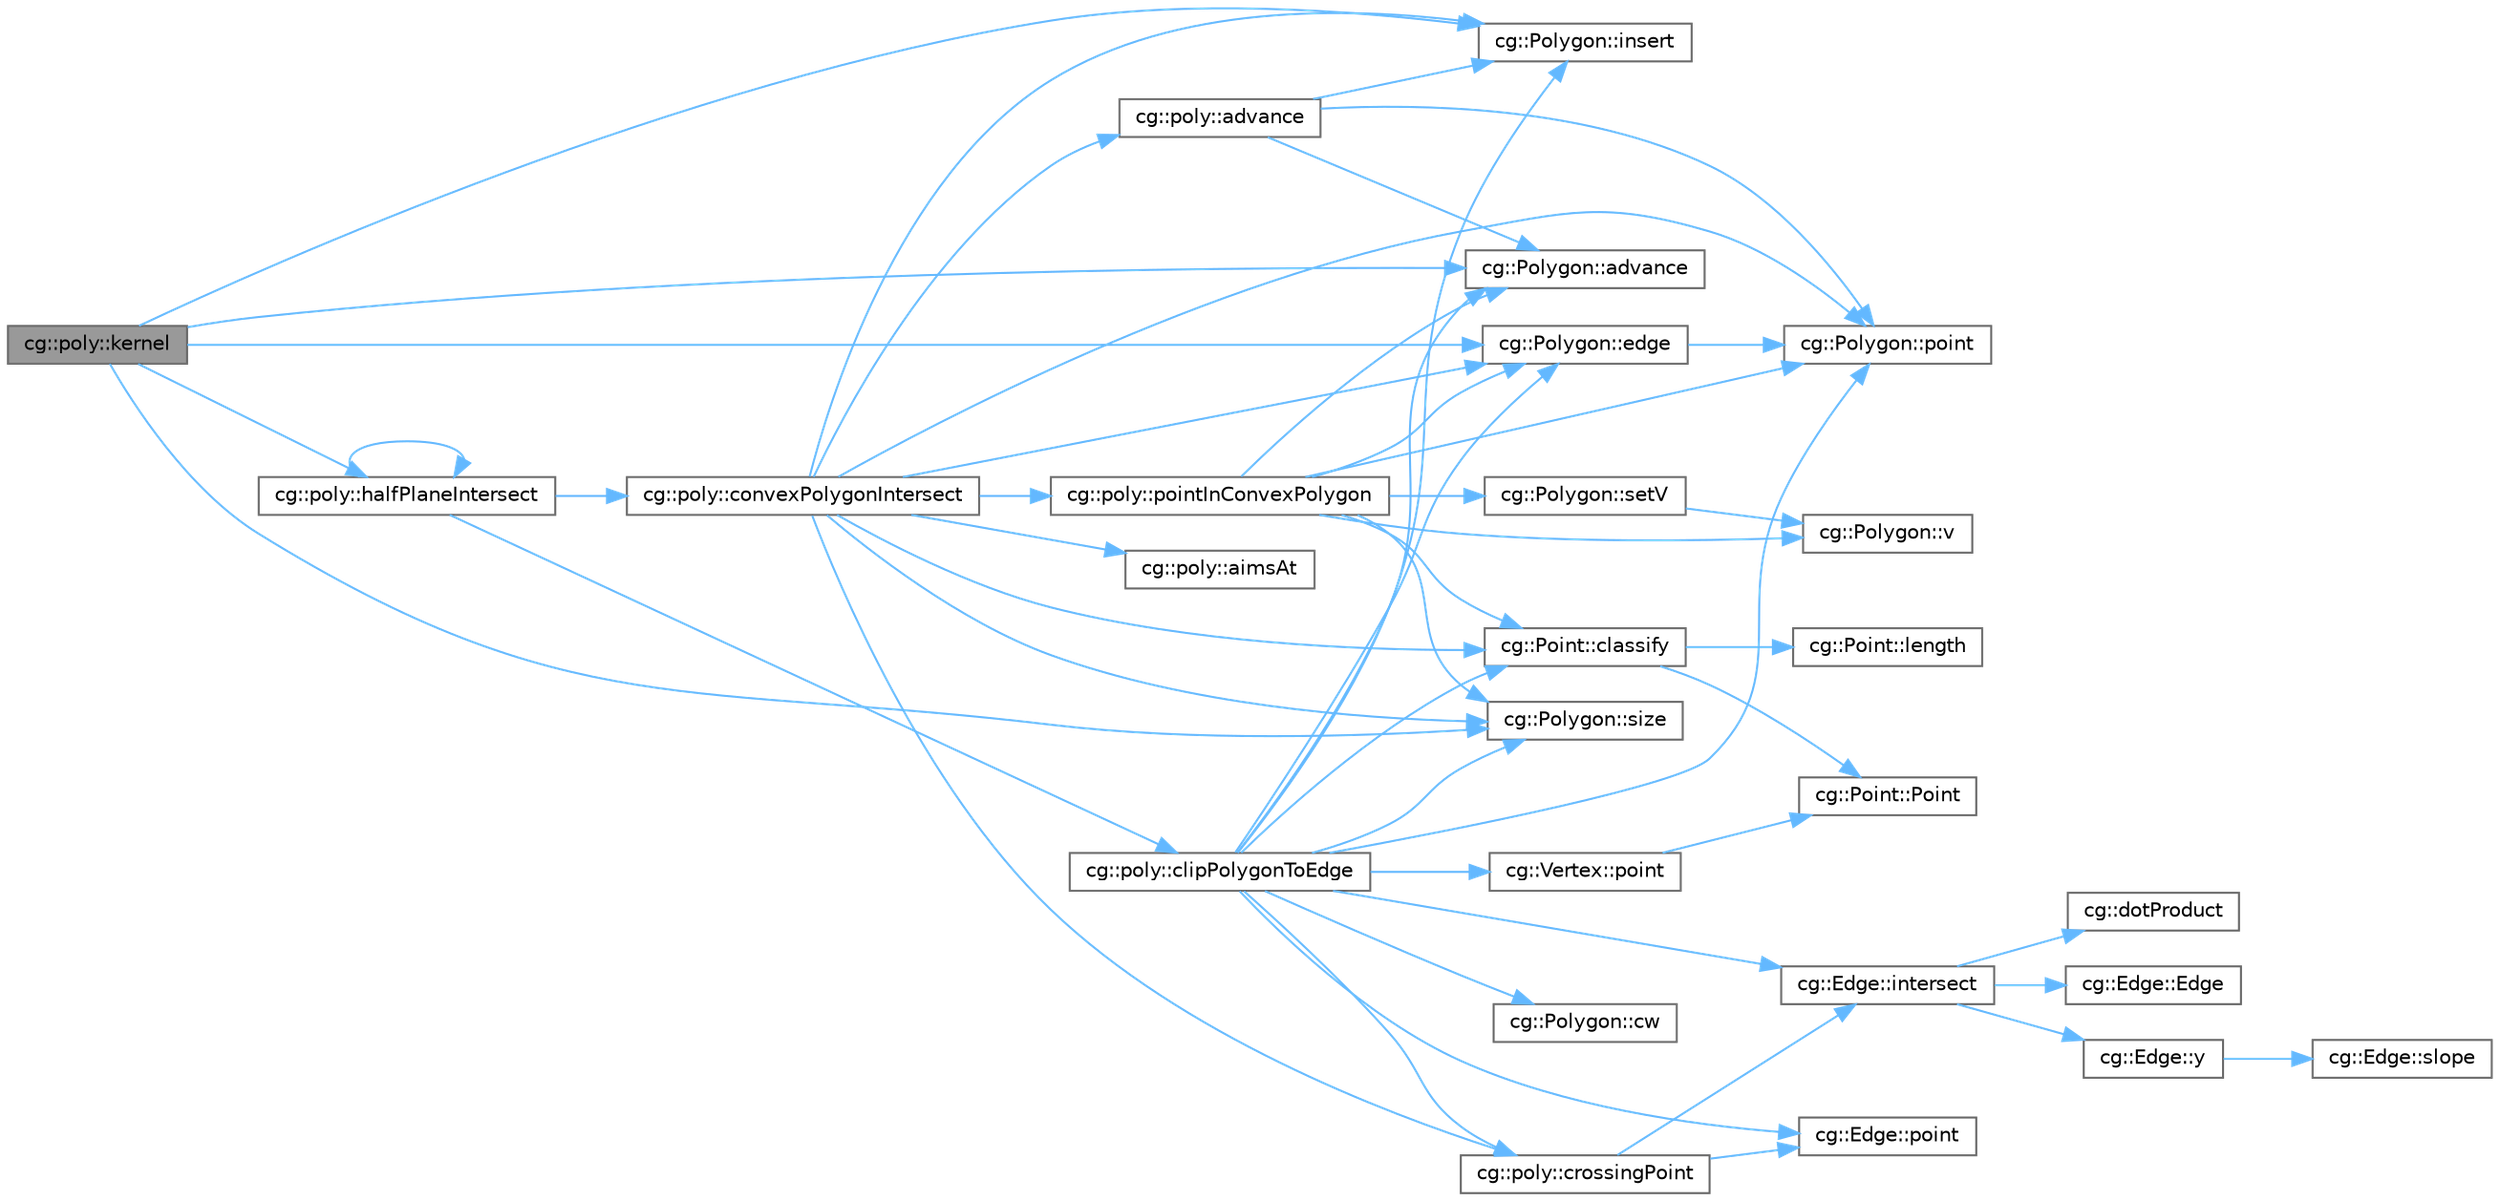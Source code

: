 digraph "cg::poly::kernel"
{
 // LATEX_PDF_SIZE
  bgcolor="transparent";
  edge [fontname=Helvetica,fontsize=10,labelfontname=Helvetica,labelfontsize=10];
  node [fontname=Helvetica,fontsize=10,shape=box,height=0.2,width=0.4];
  rankdir="LR";
  Node1 [id="Node000001",label="cg::poly::kernel",height=0.2,width=0.4,color="gray40", fillcolor="grey60", style="filled", fontcolor="black",tooltip=" "];
  Node1 -> Node2 [id="edge1_Node000001_Node000002",color="steelblue1",style="solid",tooltip=" "];
  Node2 [id="Node000002",label="cg::Polygon::advance",height=0.2,width=0.4,color="grey40", fillcolor="white", style="filled",URL="$classcg_1_1_polygon.html#ad70f56c3905fbb6c4a417b4e6a715d67",tooltip=" "];
  Node1 -> Node3 [id="edge2_Node000001_Node000003",color="steelblue1",style="solid",tooltip=" "];
  Node3 [id="Node000003",label="cg::Polygon::edge",height=0.2,width=0.4,color="grey40", fillcolor="white", style="filled",URL="$classcg_1_1_polygon.html#a319770679b1d4a588f7191e9cfbfece0",tooltip=" "];
  Node3 -> Node4 [id="edge3_Node000003_Node000004",color="steelblue1",style="solid",tooltip=" "];
  Node4 [id="Node000004",label="cg::Polygon::point",height=0.2,width=0.4,color="grey40", fillcolor="white", style="filled",URL="$classcg_1_1_polygon.html#a756ba87fea40443c56c35326f5a03481",tooltip=" "];
  Node1 -> Node5 [id="edge4_Node000001_Node000005",color="steelblue1",style="solid",tooltip=" "];
  Node5 [id="Node000005",label="cg::poly::halfPlaneIntersect",height=0.2,width=0.4,color="grey40", fillcolor="white", style="filled",URL="$namespacecg_1_1poly.html#a09310b8f00447a1c3c558a3aac90f078",tooltip=" "];
  Node5 -> Node6 [id="edge5_Node000005_Node000006",color="steelblue1",style="solid",tooltip=" "];
  Node6 [id="Node000006",label="cg::poly::clipPolygonToEdge",height=0.2,width=0.4,color="grey40", fillcolor="white", style="filled",URL="$namespacecg_1_1poly.html#a5dddc462736980e4777290d5009cbb13",tooltip=" "];
  Node6 -> Node2 [id="edge6_Node000006_Node000002",color="steelblue1",style="solid",tooltip=" "];
  Node6 -> Node7 [id="edge7_Node000006_Node000007",color="steelblue1",style="solid",tooltip=" "];
  Node7 [id="Node000007",label="cg::Point::classify",height=0.2,width=0.4,color="grey40", fillcolor="white", style="filled",URL="$classcg_1_1_point.html#aeb6ac0dd5fcdd6f3817b4b9cf50e0375",tooltip=" "];
  Node7 -> Node8 [id="edge8_Node000007_Node000008",color="steelblue1",style="solid",tooltip=" "];
  Node8 [id="Node000008",label="cg::Point::length",height=0.2,width=0.4,color="grey40", fillcolor="white", style="filled",URL="$classcg_1_1_point.html#af86bdbc41e34c5159f2e35c9de75299a",tooltip=" "];
  Node7 -> Node9 [id="edge9_Node000007_Node000009",color="steelblue1",style="solid",tooltip=" "];
  Node9 [id="Node000009",label="cg::Point::Point",height=0.2,width=0.4,color="grey40", fillcolor="white", style="filled",URL="$classcg_1_1_point.html#a97a9be699fb6bae85a47ebf75177ca67",tooltip=" "];
  Node6 -> Node10 [id="edge10_Node000006_Node000010",color="steelblue1",style="solid",tooltip=" "];
  Node10 [id="Node000010",label="cg::poly::crossingPoint",height=0.2,width=0.4,color="grey40", fillcolor="white", style="filled",URL="$namespacecg_1_1poly.html#ab2a94b7d80bd51cd429f3019acbfedf8",tooltip=" "];
  Node10 -> Node11 [id="edge11_Node000010_Node000011",color="steelblue1",style="solid",tooltip=" "];
  Node11 [id="Node000011",label="cg::Edge::intersect",height=0.2,width=0.4,color="grey40", fillcolor="white", style="filled",URL="$classcg_1_1_edge.html#a38af578e3e6b71bfc35f7ede286691de",tooltip=" "];
  Node11 -> Node12 [id="edge12_Node000011_Node000012",color="steelblue1",style="solid",tooltip=" "];
  Node12 [id="Node000012",label="cg::dotProduct",height=0.2,width=0.4,color="grey40", fillcolor="white", style="filled",URL="$namespacecg.html#a6a74554070e23984ce38c17315c1f4eb",tooltip=" "];
  Node11 -> Node13 [id="edge13_Node000011_Node000013",color="steelblue1",style="solid",tooltip=" "];
  Node13 [id="Node000013",label="cg::Edge::Edge",height=0.2,width=0.4,color="grey40", fillcolor="white", style="filled",URL="$classcg_1_1_edge.html#a0c6ba0b19e0d6547132e18eedf4aada6",tooltip=" "];
  Node11 -> Node14 [id="edge14_Node000011_Node000014",color="steelblue1",style="solid",tooltip=" "];
  Node14 [id="Node000014",label="cg::Edge::y",height=0.2,width=0.4,color="grey40", fillcolor="white", style="filled",URL="$classcg_1_1_edge.html#a346a9e31b85947dea6d6a888f13b24c7",tooltip=" "];
  Node14 -> Node15 [id="edge15_Node000014_Node000015",color="steelblue1",style="solid",tooltip=" "];
  Node15 [id="Node000015",label="cg::Edge::slope",height=0.2,width=0.4,color="grey40", fillcolor="white", style="filled",URL="$classcg_1_1_edge.html#ab2c1207521107e1d96e60f6bcc83700c",tooltip=" "];
  Node10 -> Node16 [id="edge16_Node000010_Node000016",color="steelblue1",style="solid",tooltip=" "];
  Node16 [id="Node000016",label="cg::Edge::point",height=0.2,width=0.4,color="grey40", fillcolor="white", style="filled",URL="$classcg_1_1_edge.html#af0d335cdb818af74ebebf0d06efaad1c",tooltip=" "];
  Node6 -> Node17 [id="edge17_Node000006_Node000017",color="steelblue1",style="solid",tooltip=" "];
  Node17 [id="Node000017",label="cg::Polygon::cw",height=0.2,width=0.4,color="grey40", fillcolor="white", style="filled",URL="$classcg_1_1_polygon.html#a7ec2c4589772b1e2ae99a065571a45fd",tooltip=" "];
  Node6 -> Node3 [id="edge18_Node000006_Node000003",color="steelblue1",style="solid",tooltip=" "];
  Node6 -> Node18 [id="edge19_Node000006_Node000018",color="steelblue1",style="solid",tooltip=" "];
  Node18 [id="Node000018",label="cg::Polygon::insert",height=0.2,width=0.4,color="grey40", fillcolor="white", style="filled",URL="$classcg_1_1_polygon.html#a8ccf84a6a49056973f1b46d460b914f8",tooltip=" "];
  Node6 -> Node11 [id="edge20_Node000006_Node000011",color="steelblue1",style="solid",tooltip=" "];
  Node6 -> Node16 [id="edge21_Node000006_Node000016",color="steelblue1",style="solid",tooltip=" "];
  Node6 -> Node4 [id="edge22_Node000006_Node000004",color="steelblue1",style="solid",tooltip=" "];
  Node6 -> Node19 [id="edge23_Node000006_Node000019",color="steelblue1",style="solid",tooltip=" "];
  Node19 [id="Node000019",label="cg::Vertex::point",height=0.2,width=0.4,color="grey40", fillcolor="white", style="filled",URL="$classcg_1_1_vertex.html#aff51518f482928873a605b5fda02b76b",tooltip=" "];
  Node19 -> Node9 [id="edge24_Node000019_Node000009",color="steelblue1",style="solid",tooltip=" "];
  Node6 -> Node20 [id="edge25_Node000006_Node000020",color="steelblue1",style="solid",tooltip=" "];
  Node20 [id="Node000020",label="cg::Polygon::size",height=0.2,width=0.4,color="grey40", fillcolor="white", style="filled",URL="$classcg_1_1_polygon.html#a8abf8b653a9442b86a87fb70af65d3f5",tooltip=" "];
  Node5 -> Node21 [id="edge26_Node000005_Node000021",color="steelblue1",style="solid",tooltip=" "];
  Node21 [id="Node000021",label="cg::poly::convexPolygonIntersect",height=0.2,width=0.4,color="grey40", fillcolor="white", style="filled",URL="$namespacecg_1_1poly.html#a2a2512607d6184b462034d824ad2e222",tooltip=" "];
  Node21 -> Node22 [id="edge27_Node000021_Node000022",color="steelblue1",style="solid",tooltip=" "];
  Node22 [id="Node000022",label="cg::poly::advance",height=0.2,width=0.4,color="grey40", fillcolor="white", style="filled",URL="$namespacecg_1_1poly.html#abe5e3bb0f36c202e3fbf434238d07c68",tooltip=" "];
  Node22 -> Node2 [id="edge28_Node000022_Node000002",color="steelblue1",style="solid",tooltip=" "];
  Node22 -> Node18 [id="edge29_Node000022_Node000018",color="steelblue1",style="solid",tooltip=" "];
  Node22 -> Node4 [id="edge30_Node000022_Node000004",color="steelblue1",style="solid",tooltip=" "];
  Node21 -> Node23 [id="edge31_Node000021_Node000023",color="steelblue1",style="solid",tooltip=" "];
  Node23 [id="Node000023",label="cg::poly::aimsAt",height=0.2,width=0.4,color="grey40", fillcolor="white", style="filled",URL="$namespacecg_1_1poly.html#ac8b84add5478a42def6a9c3d8eaa795b",tooltip=" "];
  Node21 -> Node7 [id="edge32_Node000021_Node000007",color="steelblue1",style="solid",tooltip=" "];
  Node21 -> Node10 [id="edge33_Node000021_Node000010",color="steelblue1",style="solid",tooltip=" "];
  Node21 -> Node3 [id="edge34_Node000021_Node000003",color="steelblue1",style="solid",tooltip=" "];
  Node21 -> Node18 [id="edge35_Node000021_Node000018",color="steelblue1",style="solid",tooltip=" "];
  Node21 -> Node4 [id="edge36_Node000021_Node000004",color="steelblue1",style="solid",tooltip=" "];
  Node21 -> Node24 [id="edge37_Node000021_Node000024",color="steelblue1",style="solid",tooltip=" "];
  Node24 [id="Node000024",label="cg::poly::pointInConvexPolygon",height=0.2,width=0.4,color="grey40", fillcolor="white", style="filled",URL="$namespacecg_1_1poly.html#af8aabbd0d6e31e499793980e09ddf8d8",tooltip=" "];
  Node24 -> Node2 [id="edge38_Node000024_Node000002",color="steelblue1",style="solid",tooltip=" "];
  Node24 -> Node7 [id="edge39_Node000024_Node000007",color="steelblue1",style="solid",tooltip=" "];
  Node24 -> Node3 [id="edge40_Node000024_Node000003",color="steelblue1",style="solid",tooltip=" "];
  Node24 -> Node4 [id="edge41_Node000024_Node000004",color="steelblue1",style="solid",tooltip=" "];
  Node24 -> Node25 [id="edge42_Node000024_Node000025",color="steelblue1",style="solid",tooltip=" "];
  Node25 [id="Node000025",label="cg::Polygon::setV",height=0.2,width=0.4,color="grey40", fillcolor="white", style="filled",URL="$classcg_1_1_polygon.html#a06ee68285e51121b0895893b4de22e60",tooltip=" "];
  Node25 -> Node26 [id="edge43_Node000025_Node000026",color="steelblue1",style="solid",tooltip=" "];
  Node26 [id="Node000026",label="cg::Polygon::v",height=0.2,width=0.4,color="grey40", fillcolor="white", style="filled",URL="$classcg_1_1_polygon.html#a028050405839dfb6fd6adcd502e431f3",tooltip=" "];
  Node24 -> Node20 [id="edge44_Node000024_Node000020",color="steelblue1",style="solid",tooltip=" "];
  Node24 -> Node26 [id="edge45_Node000024_Node000026",color="steelblue1",style="solid",tooltip=" "];
  Node21 -> Node20 [id="edge46_Node000021_Node000020",color="steelblue1",style="solid",tooltip=" "];
  Node5 -> Node5 [id="edge47_Node000005_Node000005",color="steelblue1",style="solid",tooltip=" "];
  Node1 -> Node18 [id="edge48_Node000001_Node000018",color="steelblue1",style="solid",tooltip=" "];
  Node1 -> Node20 [id="edge49_Node000001_Node000020",color="steelblue1",style="solid",tooltip=" "];
}
